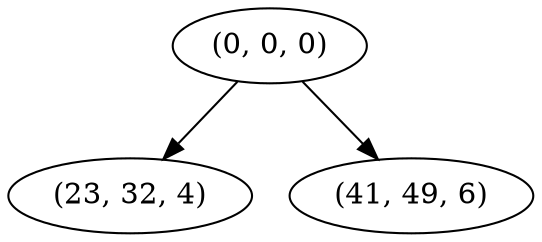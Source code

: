 digraph tree {
    "(0, 0, 0)";
    "(23, 32, 4)";
    "(41, 49, 6)";
    "(0, 0, 0)" -> "(23, 32, 4)";
    "(0, 0, 0)" -> "(41, 49, 6)";
}
